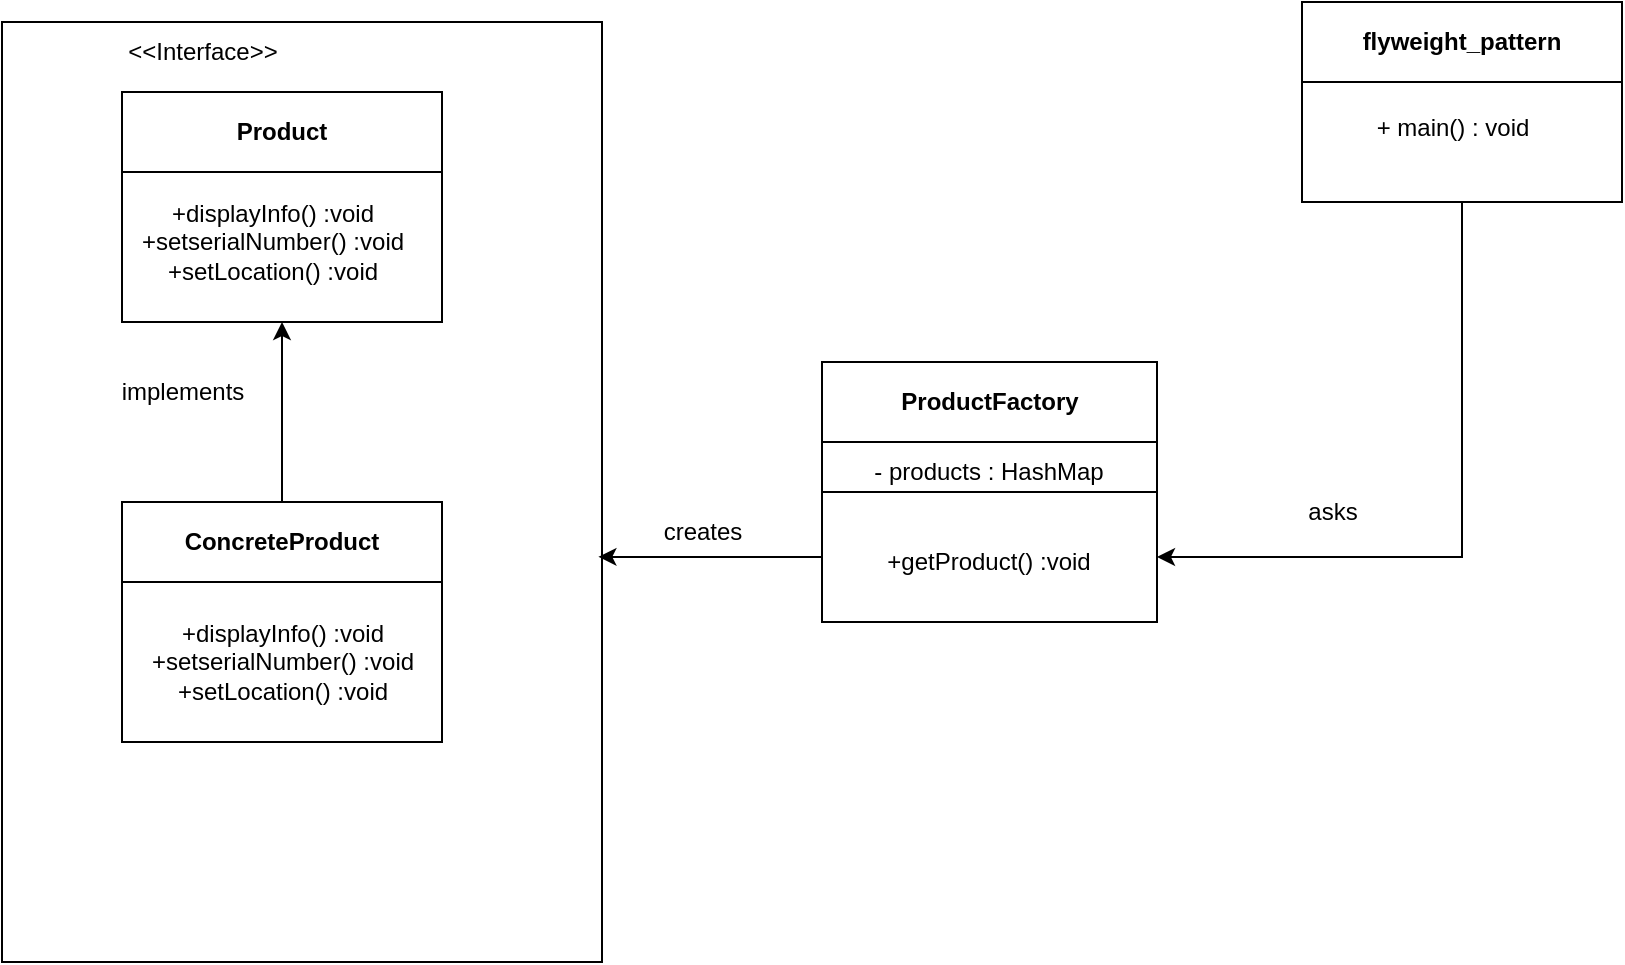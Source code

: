 <mxfile version="24.2.5" type="device">
  <diagram name="Page-1" id="vOXC9VEUfJLqcLpqnig4">
    <mxGraphModel dx="1221" dy="823" grid="1" gridSize="10" guides="1" tooltips="1" connect="1" arrows="1" fold="1" page="1" pageScale="1" pageWidth="850" pageHeight="1100" math="0" shadow="0">
      <root>
        <mxCell id="0" />
        <mxCell id="1" parent="0" />
        <mxCell id="Kzb39lo3-cOy7N5ZjCNh-3" value="" style="rounded=0;whiteSpace=wrap;html=1;" parent="1" vertex="1">
          <mxGeometry x="720" y="210" width="300" height="470" as="geometry" />
        </mxCell>
        <mxCell id="WABzdhjK0j0SPu53DI3O-1" value="Product" style="swimlane;whiteSpace=wrap;html=1;startSize=40;" parent="1" vertex="1">
          <mxGeometry x="780" y="245" width="160" height="115" as="geometry" />
        </mxCell>
        <mxCell id="KdBcJ6rWrjz-ZZu5M0f1-6" style="edgeStyle=orthogonalEdgeStyle;rounded=0;orthogonalLoop=1;jettySize=auto;html=1;exitX=0.5;exitY=0;exitDx=0;exitDy=0;entryX=0.5;entryY=1;entryDx=0;entryDy=0;" edge="1" parent="1" source="WABzdhjK0j0SPu53DI3O-3" target="WABzdhjK0j0SPu53DI3O-1">
          <mxGeometry relative="1" as="geometry" />
        </mxCell>
        <mxCell id="WABzdhjK0j0SPu53DI3O-3" value="ConcreteProduct" style="swimlane;whiteSpace=wrap;html=1;startSize=40;" parent="1" vertex="1">
          <mxGeometry x="780" y="450" width="160" height="120" as="geometry" />
        </mxCell>
        <mxCell id="KdBcJ6rWrjz-ZZu5M0f1-11" style="edgeStyle=orthogonalEdgeStyle;rounded=0;orthogonalLoop=1;jettySize=auto;html=1;exitX=0.5;exitY=1;exitDx=0;exitDy=0;entryX=1;entryY=0.75;entryDx=0;entryDy=0;" edge="1" parent="1" source="WABzdhjK0j0SPu53DI3O-9" target="WABzdhjK0j0SPu53DI3O-11">
          <mxGeometry relative="1" as="geometry" />
        </mxCell>
        <mxCell id="WABzdhjK0j0SPu53DI3O-9" value="flyweight_pattern" style="swimlane;whiteSpace=wrap;html=1;startSize=40;" parent="1" vertex="1">
          <mxGeometry x="1370" y="200" width="160" height="100" as="geometry" />
        </mxCell>
        <mxCell id="WABzdhjK0j0SPu53DI3O-10" value="+ main() : void&lt;div&gt;&lt;br/&gt;&lt;/div&gt;" style="text;html=1;align=center;verticalAlign=middle;resizable=0;points=[];autosize=1;strokeColor=none;fillColor=none;" parent="WABzdhjK0j0SPu53DI3O-9" vertex="1">
          <mxGeometry x="25" y="50" width="100" height="40" as="geometry" />
        </mxCell>
        <mxCell id="WABzdhjK0j0SPu53DI3O-11" value="ProductFactory" style="swimlane;whiteSpace=wrap;html=1;startSize=40;" parent="1" vertex="1">
          <mxGeometry x="1130" y="380" width="167.5" height="130" as="geometry" />
        </mxCell>
        <mxCell id="WABzdhjK0j0SPu53DI3O-12" value="- products : HashMap" style="text;html=1;align=center;verticalAlign=middle;resizable=0;points=[];autosize=1;strokeColor=none;fillColor=none;" parent="WABzdhjK0j0SPu53DI3O-11" vertex="1">
          <mxGeometry x="12.5" y="40" width="140" height="30" as="geometry" />
        </mxCell>
        <mxCell id="4CQCkP5W3C9SiWXQ2WWw-24" value="+getProduct() :void" style="text;html=1;align=center;verticalAlign=middle;resizable=0;points=[];autosize=1;strokeColor=none;fillColor=none;" parent="WABzdhjK0j0SPu53DI3O-11" vertex="1">
          <mxGeometry x="17.5" y="85" width="130" height="30" as="geometry" />
        </mxCell>
        <mxCell id="WABzdhjK0j0SPu53DI3O-14" value="&amp;lt;&amp;lt;Interface&amp;gt;&amp;gt;" style="text;html=1;align=center;verticalAlign=middle;resizable=0;points=[];autosize=1;strokeColor=none;fillColor=none;" parent="1" vertex="1">
          <mxGeometry x="770" y="210" width="100" height="30" as="geometry" />
        </mxCell>
        <mxCell id="WABzdhjK0j0SPu53DI3O-17" value="asks" style="text;html=1;align=center;verticalAlign=middle;resizable=0;points=[];autosize=1;strokeColor=none;fillColor=none;" parent="1" vertex="1">
          <mxGeometry x="1360" y="440" width="50" height="30" as="geometry" />
        </mxCell>
        <mxCell id="WABzdhjK0j0SPu53DI3O-18" value="creates" style="text;html=1;align=center;verticalAlign=middle;resizable=0;points=[];autosize=1;strokeColor=none;fillColor=none;" parent="1" vertex="1">
          <mxGeometry x="1040" y="450" width="60" height="30" as="geometry" />
        </mxCell>
        <mxCell id="KdBcJ6rWrjz-ZZu5M0f1-2" value="implements" style="text;html=1;align=center;verticalAlign=middle;resizable=0;points=[];autosize=1;strokeColor=none;fillColor=none;" vertex="1" parent="1">
          <mxGeometry x="770" y="380" width="80" height="30" as="geometry" />
        </mxCell>
        <mxCell id="KdBcJ6rWrjz-ZZu5M0f1-7" value="+displayInfo() :void&lt;br&gt;+setserialNumber() :void&lt;br&gt;+setLocation() :void" style="text;html=1;align=center;verticalAlign=middle;resizable=0;points=[];autosize=1;strokeColor=none;fillColor=none;" vertex="1" parent="1">
          <mxGeometry x="780" y="290" width="150" height="60" as="geometry" />
        </mxCell>
        <mxCell id="KdBcJ6rWrjz-ZZu5M0f1-8" value="+displayInfo() :void&lt;br&gt;+setserialNumber() :void&lt;br&gt;+setLocation() :void" style="text;html=1;align=center;verticalAlign=middle;resizable=0;points=[];autosize=1;strokeColor=none;fillColor=none;" vertex="1" parent="1">
          <mxGeometry x="785" y="500" width="150" height="60" as="geometry" />
        </mxCell>
        <mxCell id="KdBcJ6rWrjz-ZZu5M0f1-12" value="" style="endArrow=none;html=1;rounded=0;entryX=0;entryY=0.5;entryDx=0;entryDy=0;exitX=1;exitY=0.5;exitDx=0;exitDy=0;" edge="1" parent="1" source="WABzdhjK0j0SPu53DI3O-11" target="WABzdhjK0j0SPu53DI3O-11">
          <mxGeometry width="50" height="50" relative="1" as="geometry">
            <mxPoint x="910" y="450" as="sourcePoint" />
            <mxPoint x="960" y="400" as="targetPoint" />
          </mxGeometry>
        </mxCell>
        <mxCell id="KdBcJ6rWrjz-ZZu5M0f1-13" style="edgeStyle=orthogonalEdgeStyle;rounded=0;orthogonalLoop=1;jettySize=auto;html=1;exitX=0;exitY=0.75;exitDx=0;exitDy=0;entryX=0.994;entryY=0.569;entryDx=0;entryDy=0;entryPerimeter=0;" edge="1" parent="1" source="WABzdhjK0j0SPu53DI3O-11" target="Kzb39lo3-cOy7N5ZjCNh-3">
          <mxGeometry relative="1" as="geometry" />
        </mxCell>
      </root>
    </mxGraphModel>
  </diagram>
</mxfile>
